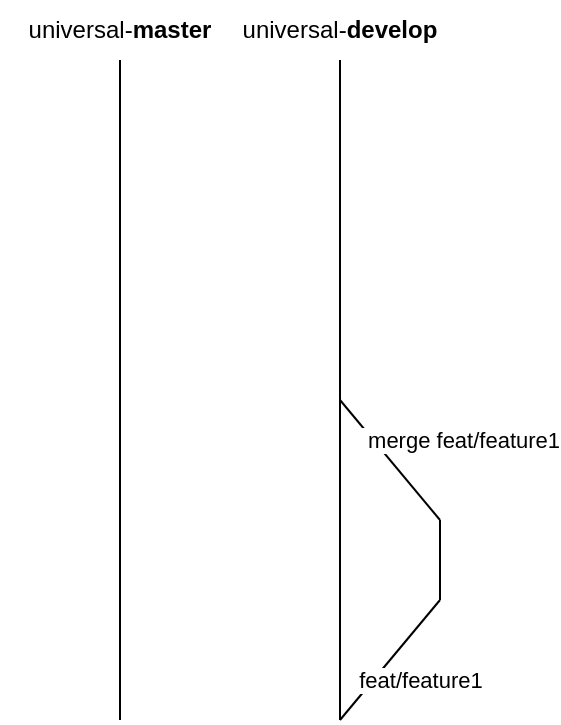 <mxfile version="17.2.4" type="github">
  <diagram id="1vc_cR2REffOlXkusepg" name="Page-1">
    <mxGraphModel dx="1141" dy="547" grid="1" gridSize="10" guides="1" tooltips="1" connect="1" arrows="1" fold="1" page="1" pageScale="1" pageWidth="850" pageHeight="1100" math="0" shadow="0">
      <root>
        <mxCell id="0" />
        <mxCell id="1" parent="0" />
        <mxCell id="qFK5dzPU55VRSauhpOOJ-1" value="" style="endArrow=none;html=1;rounded=0;" edge="1" parent="1">
          <mxGeometry width="50" height="50" relative="1" as="geometry">
            <mxPoint x="140" y="430" as="sourcePoint" />
            <mxPoint x="140" y="100" as="targetPoint" />
          </mxGeometry>
        </mxCell>
        <mxCell id="qFK5dzPU55VRSauhpOOJ-2" value="universal-&lt;b&gt;master&lt;/b&gt;" style="text;html=1;strokeColor=none;fillColor=none;align=center;verticalAlign=middle;whiteSpace=wrap;rounded=0;" vertex="1" parent="1">
          <mxGeometry x="80" y="70" width="120" height="30" as="geometry" />
        </mxCell>
        <mxCell id="qFK5dzPU55VRSauhpOOJ-3" value="" style="endArrow=none;html=1;rounded=0;" edge="1" parent="1">
          <mxGeometry width="50" height="50" relative="1" as="geometry">
            <mxPoint x="250" y="430" as="sourcePoint" />
            <mxPoint x="250" y="100" as="targetPoint" />
          </mxGeometry>
        </mxCell>
        <mxCell id="qFK5dzPU55VRSauhpOOJ-4" value="universal-&lt;b&gt;develop&lt;br&gt;&lt;/b&gt;" style="text;html=1;strokeColor=none;fillColor=none;align=center;verticalAlign=middle;whiteSpace=wrap;rounded=0;" vertex="1" parent="1">
          <mxGeometry x="190" y="70" width="120" height="30" as="geometry" />
        </mxCell>
        <mxCell id="qFK5dzPU55VRSauhpOOJ-5" value="feat/feature1" style="endArrow=none;html=1;rounded=0;" edge="1" parent="1">
          <mxGeometry x="0.049" y="-18" width="50" height="50" relative="1" as="geometry">
            <mxPoint x="250" y="430" as="sourcePoint" />
            <mxPoint x="300" y="370" as="targetPoint" />
            <mxPoint as="offset" />
          </mxGeometry>
        </mxCell>
        <mxCell id="qFK5dzPU55VRSauhpOOJ-6" value="" style="endArrow=none;html=1;rounded=0;" edge="1" parent="1">
          <mxGeometry width="50" height="50" relative="1" as="geometry">
            <mxPoint x="300" y="370" as="sourcePoint" />
            <mxPoint x="300" y="330" as="targetPoint" />
          </mxGeometry>
        </mxCell>
        <mxCell id="qFK5dzPU55VRSauhpOOJ-7" value="&amp;nbsp;merge feat/feature1" style="endArrow=none;html=1;rounded=0;" edge="1" parent="1">
          <mxGeometry x="-0.377" y="-33" width="50" height="50" relative="1" as="geometry">
            <mxPoint x="300" y="330" as="sourcePoint" />
            <mxPoint x="250" y="270" as="targetPoint" />
            <mxPoint as="offset" />
          </mxGeometry>
        </mxCell>
      </root>
    </mxGraphModel>
  </diagram>
</mxfile>

